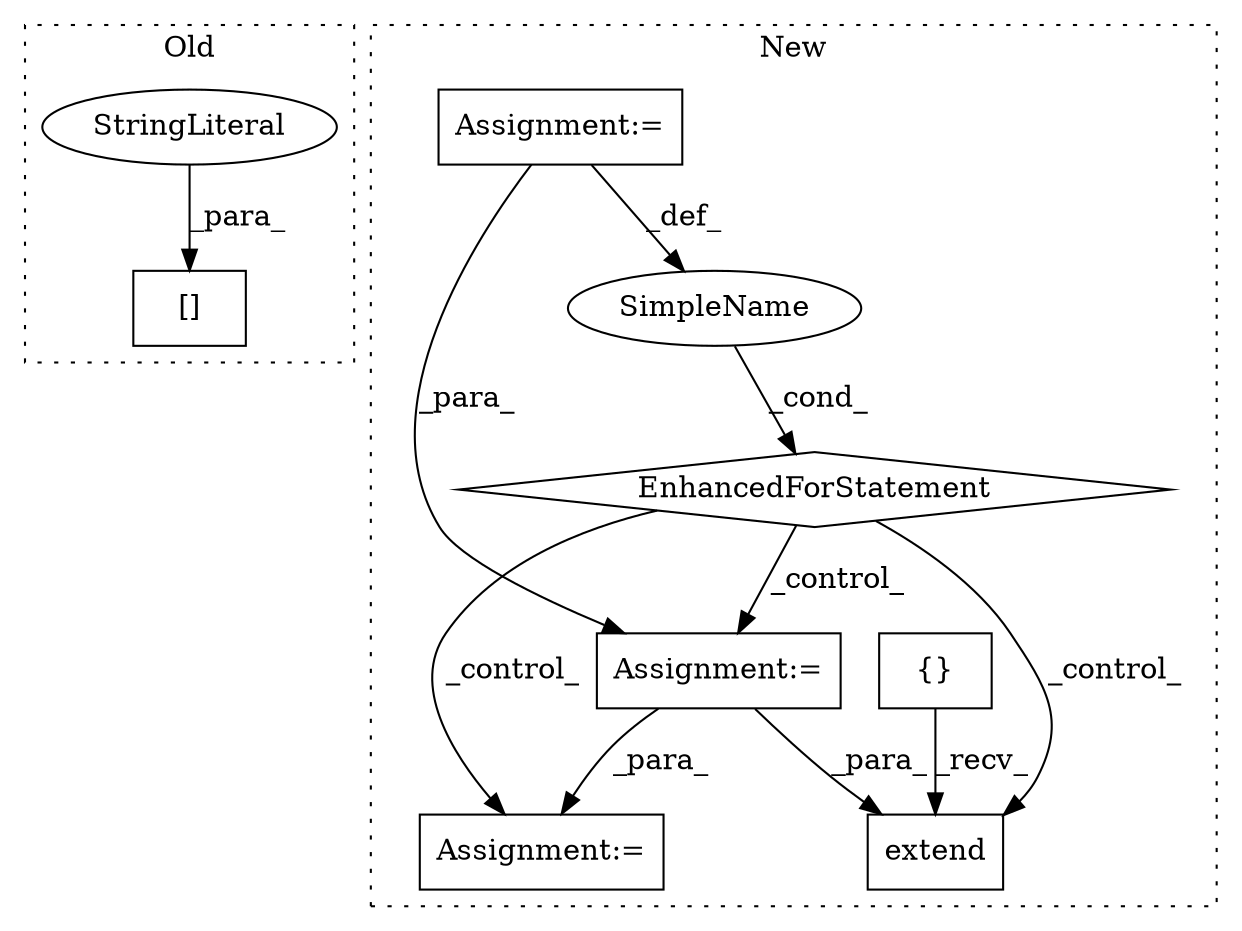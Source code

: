 digraph G {
subgraph cluster0 {
1 [label="[]" a="2" s="8132,8179" l="19,1" shape="box"];
3 [label="StringLiteral" a="45" s="8151" l="28" shape="ellipse"];
label = "Old";
style="dotted";
}
subgraph cluster1 {
2 [label="extend" a="32" s="8857,9009" l="27,-12" shape="box"];
4 [label="Assignment:=" a="7" s="8572" l="1" shape="box"];
5 [label="SimpleName" a="42" s="8533" l="5" shape="ellipse"];
6 [label="Assignment:=" a="7" s="8779" l="26" shape="box"];
7 [label="EnhancedForStatement" a="70" s="8476,8552" l="53,2" shape="diamond"];
8 [label="{}" a="4" s="8438" l="2" shape="box"];
9 [label="Assignment:=" a="7" s="8476,8552" l="53,2" shape="box"];
label = "New";
style="dotted";
}
3 -> 1 [label="_para_"];
4 -> 6 [label="_para_"];
4 -> 2 [label="_para_"];
5 -> 7 [label="_cond_"];
7 -> 2 [label="_control_"];
7 -> 4 [label="_control_"];
7 -> 6 [label="_control_"];
8 -> 2 [label="_recv_"];
9 -> 5 [label="_def_"];
9 -> 4 [label="_para_"];
}